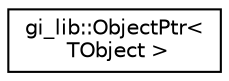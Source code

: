 digraph "Graphical Class Hierarchy"
{
  edge [fontname="Helvetica",fontsize="10",labelfontname="Helvetica",labelfontsize="10"];
  node [fontname="Helvetica",fontsize="10",shape=record];
  rankdir="LR";
  Node1 [label="gi_lib::ObjectPtr\<\l TObject \>",height=0.2,width=0.4,color="black", fillcolor="white", style="filled",URL="$classgi__lib_1_1_object_ptr.html",tooltip="Strong reference to an object. The pointer will add a reference during initialization and remove one ..."];
}

